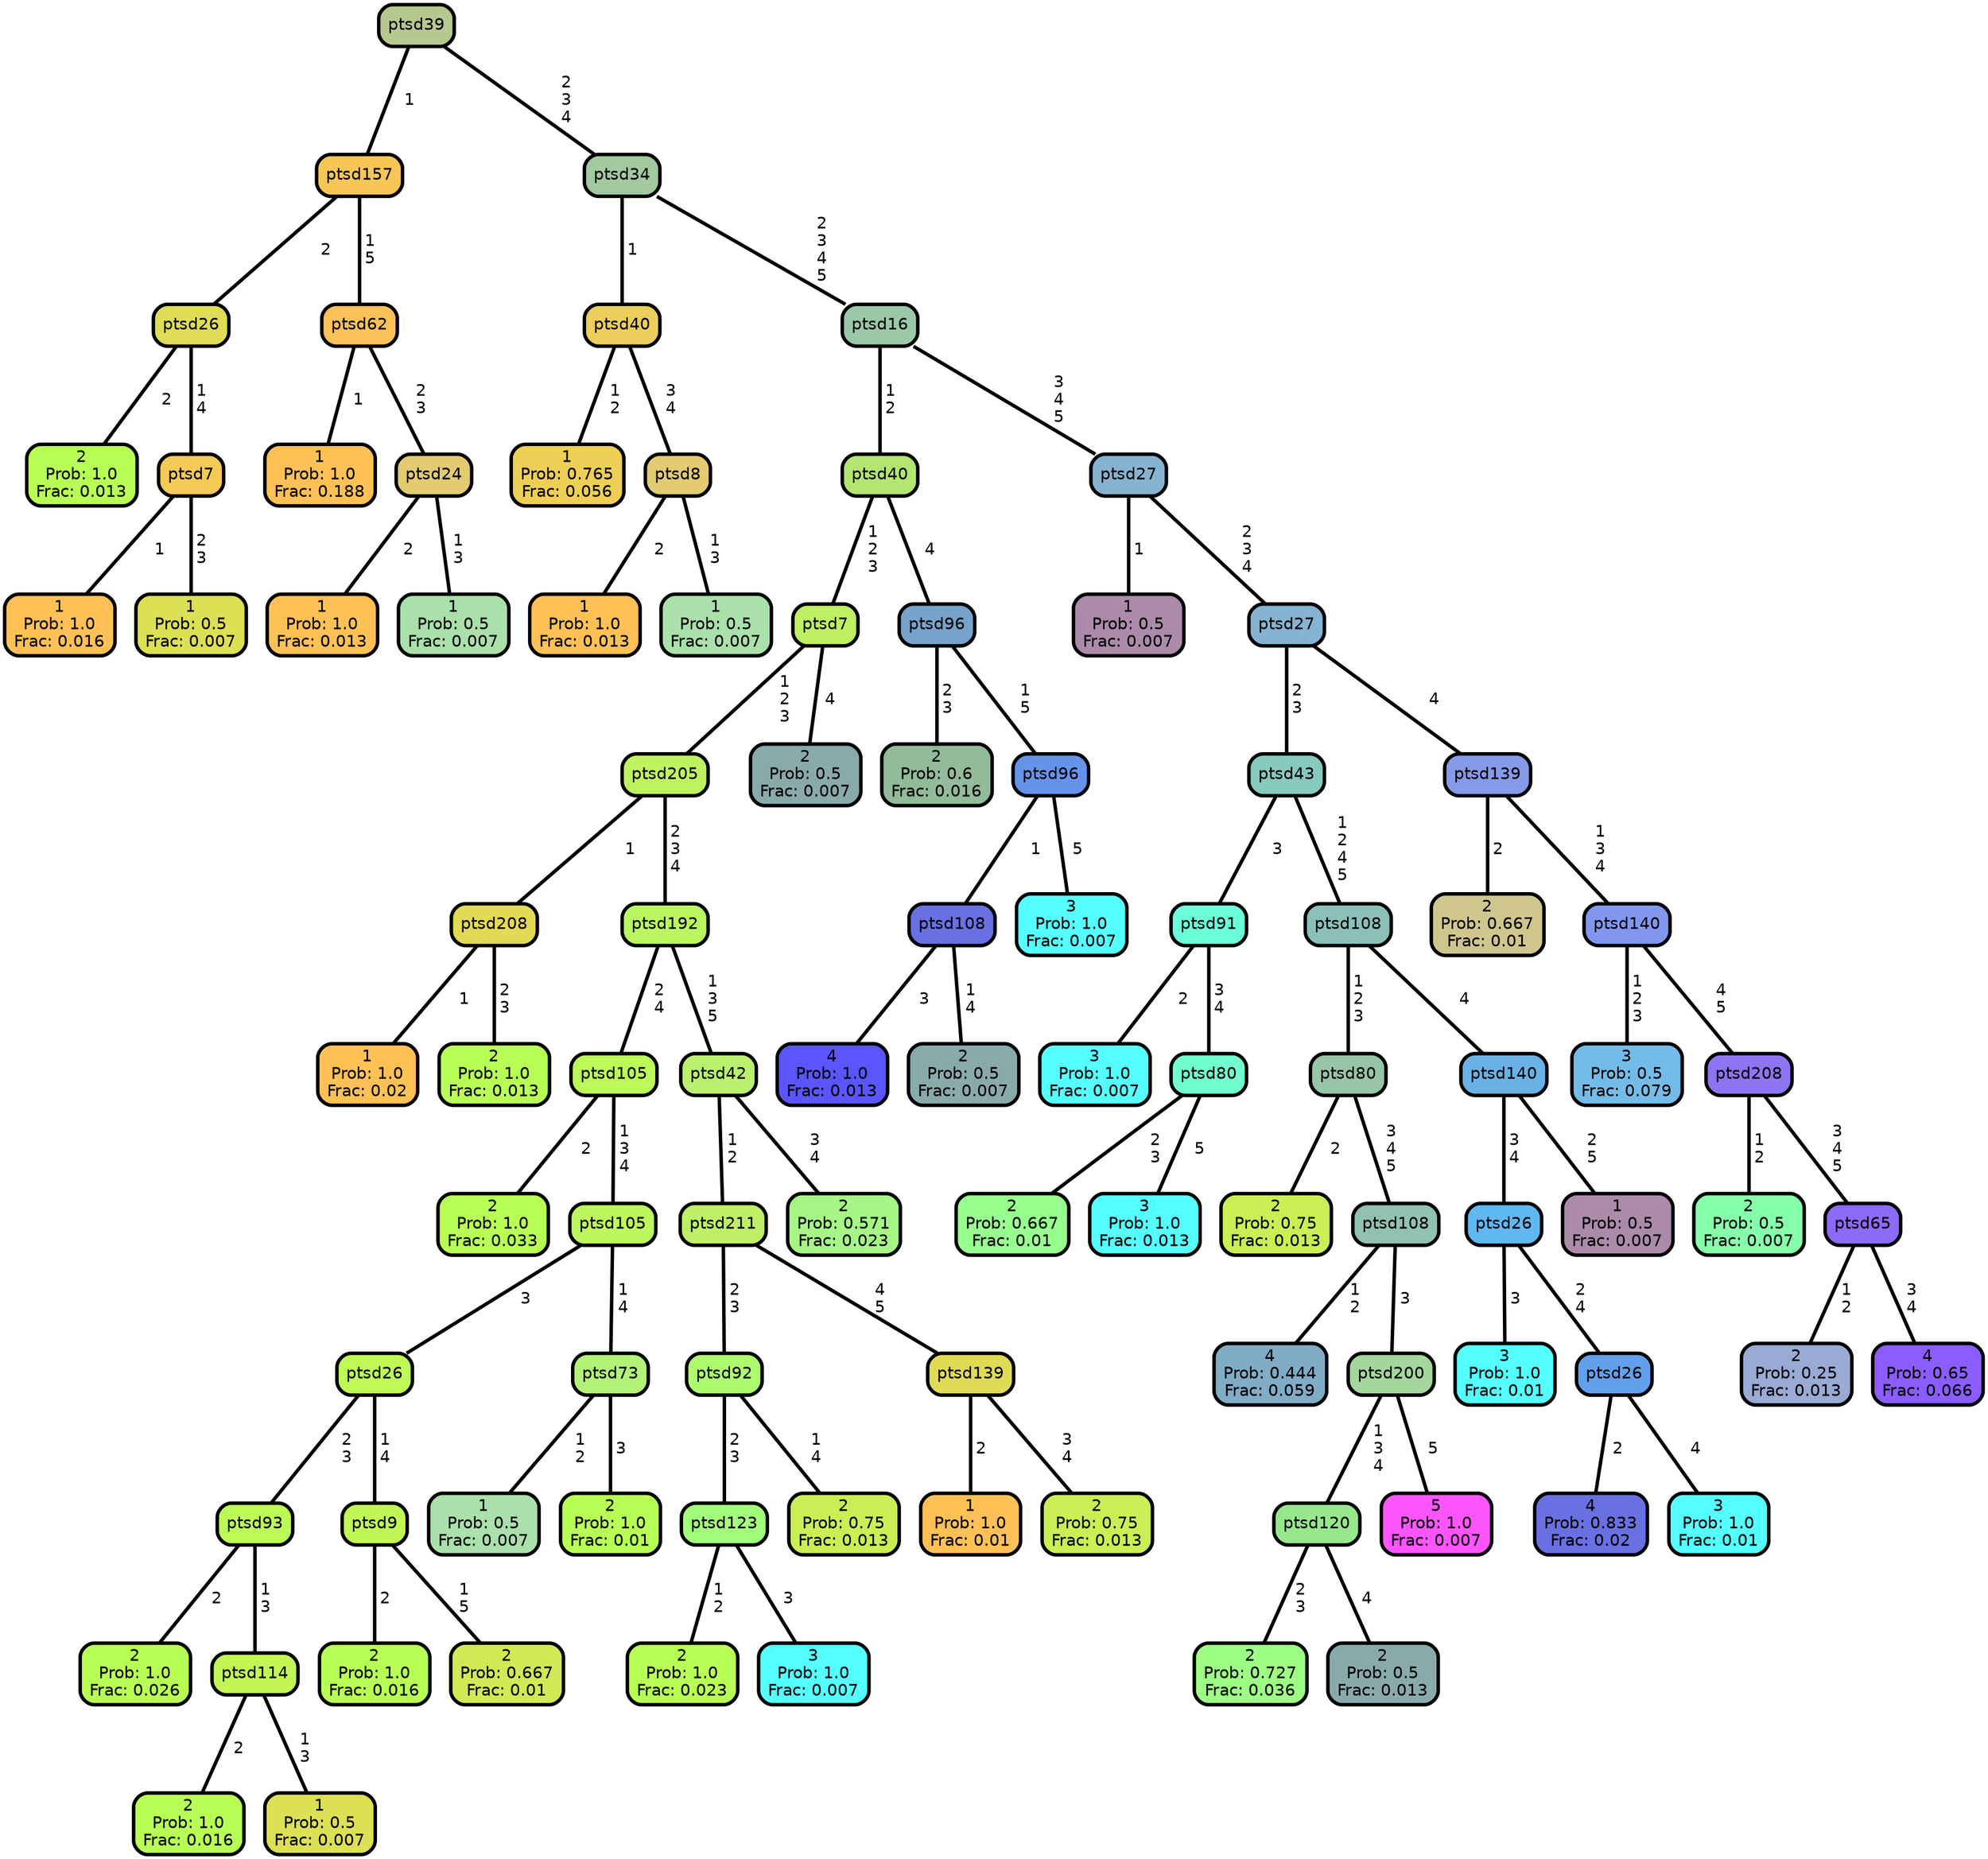 graph Tree {
node [shape=box, style="filled, rounded",color="black",penwidth="3",fontcolor="black",                 fontname=helvetica] ;
graph [ranksep="0 equally", splines=straight,                 bgcolor=transparent, dpi=60] ;
edge [fontname=helvetica, color=black] ;
0 [label="2
Prob: 1.0
Frac: 0.013", fillcolor="#b8ff55"] ;
1 [label="ptsd26",href=".//ptsd26.svg", fillcolor="#dedd55"] ;
2 [label="1
Prob: 1.0
Frac: 0.016", fillcolor="#ffc155"] ;
3 [label="ptsd7",href=".//ptsd7.svg", fillcolor="#f4c955"] ;
4 [label="1
Prob: 0.5
Frac: 0.007", fillcolor="#dbe055"] ;
5 [label="ptsd157",href=".//ptsd157.svg", fillcolor="#f7c657"] ;
6 [label="1
Prob: 1.0
Frac: 0.188", fillcolor="#ffc155"] ;
7 [label="ptsd62",href=".//ptsd62.svg", fillcolor="#fcc157"] ;
8 [label="1
Prob: 1.0
Frac: 0.013", fillcolor="#ffc155"] ;
9 [label="ptsd24",href=".//ptsd24.svg", fillcolor="#e2cb71"] ;
10 [label="1
Prob: 0.5
Frac: 0.007", fillcolor="#aae0aa"] ;
11 [label="ptsd39",href=".//ptsd39.svg", fillcolor="#b7c88e"] ;
12 [label="1
Prob: 0.765
Frac: 0.056", fillcolor="#eecf55"] ;
13 [label="ptsd40",href=".//ptsd40.svg", fillcolor="#ebce5c"] ;
14 [label="1
Prob: 1.0
Frac: 0.013", fillcolor="#ffc155"] ;
15 [label="ptsd8",href=".//ptsd8.svg", fillcolor="#e2cb71"] ;
16 [label="1
Prob: 0.5
Frac: 0.007", fillcolor="#aae0aa"] ;
17 [label="ptsd34",href=".//ptsd34.svg", fillcolor="#a2c99f"] ;
18 [label="1
Prob: 1.0
Frac: 0.02", fillcolor="#ffc155"] ;
19 [label="ptsd208",href=".//ptsd208.svg", fillcolor="#e2d955"] ;
20 [label="2
Prob: 1.0
Frac: 0.013", fillcolor="#b8ff55"] ;
21 [label="ptsd205",href=".//ptsd205.svg", fillcolor="#bff260"] ;
22 [label="2
Prob: 1.0
Frac: 0.033", fillcolor="#b8ff55"] ;
23 [label="ptsd105",href=".//ptsd105.svg", fillcolor="#bbfa59"] ;
24 [label="2
Prob: 1.0
Frac: 0.026", fillcolor="#b8ff55"] ;
25 [label="ptsd93",href=".//ptsd93.svg", fillcolor="#bcfa55"] ;
26 [label="2
Prob: 1.0
Frac: 0.016", fillcolor="#b8ff55"] ;
27 [label="ptsd114",href=".//ptsd114.svg", fillcolor="#c2f655"] ;
28 [label="1
Prob: 0.5
Frac: 0.007", fillcolor="#dbe055"] ;
29 [label="ptsd26",href=".//ptsd26.svg", fillcolor="#bef955"] ;
30 [label="2
Prob: 1.0
Frac: 0.016", fillcolor="#b8ff55"] ;
31 [label="ptsd9",href=".//ptsd9.svg", fillcolor="#c0f755"] ;
32 [label="2
Prob: 0.667
Frac: 0.01", fillcolor="#cfea55"] ;
33 [label="ptsd105",href=".//ptsd105.svg", fillcolor="#bcf85b"] ;
34 [label="1
Prob: 0.5
Frac: 0.007", fillcolor="#aae0aa"] ;
35 [label="ptsd73",href=".//ptsd73.svg", fillcolor="#b2f277"] ;
36 [label="2
Prob: 1.0
Frac: 0.01", fillcolor="#b8ff55"] ;
37 [label="ptsd192",href=".//ptsd192.svg", fillcolor="#baf662"] ;
38 [label="2
Prob: 1.0
Frac: 0.023", fillcolor="#b8ff55"] ;
39 [label="ptsd123",href=".//ptsd123.svg", fillcolor="#a2ff7a"] ;
40 [label="3
Prob: 1.0
Frac: 0.007", fillcolor="#55ffff"] ;
41 [label="ptsd92",href=".//ptsd92.svg", fillcolor="#aefa6f"] ;
42 [label="2
Prob: 0.75
Frac: 0.013", fillcolor="#c9ef55"] ;
43 [label="ptsd211",href=".//ptsd211.svg", fillcolor="#bfef66"] ;
44 [label="1
Prob: 1.0
Frac: 0.01", fillcolor="#ffc155"] ;
45 [label="ptsd139",href=".//ptsd139.svg", fillcolor="#e0db55"] ;
46 [label="2
Prob: 0.75
Frac: 0.013", fillcolor="#c9ef55"] ;
47 [label="ptsd42",href=".//ptsd42.svg", fillcolor="#b9f16e"] ;
48 [label="2
Prob: 0.571
Frac: 0.023", fillcolor="#a5f685"] ;
49 [label="ptsd7",href=".//ptsd7.svg", fillcolor="#bef062"] ;
50 [label="2
Prob: 0.5
Frac: 0.007", fillcolor="#89aaaa"] ;
51 [label="ptsd40",href=".//ptsd40.svg", fillcolor="#b3e571"] ;
52 [label="2
Prob: 0.6
Frac: 0.016", fillcolor="#92bb99"] ;
53 [label="ptsd96",href=".//ptsd96.svg", fillcolor="#76a3ca"] ;
54 [label="4
Prob: 1.0
Frac: 0.013", fillcolor="#5a55ff"] ;
55 [label="ptsd108",href=".//ptsd108.svg", fillcolor="#6971e2"] ;
56 [label="2
Prob: 0.5
Frac: 0.007", fillcolor="#89aaaa"] ;
57 [label="ptsd96",href=".//ptsd96.svg", fillcolor="#6494e9"] ;
58 [label="3
Prob: 1.0
Frac: 0.007", fillcolor="#55ffff"] ;
59 [label="ptsd16",href=".//ptsd16.svg", fillcolor="#9ac9a7"] ;
60 [label="1
Prob: 0.5
Frac: 0.007", fillcolor="#ac8baa"] ;
61 [label="ptsd27",href=".//ptsd27.svg", fillcolor="#86b3d0"] ;
62 [label="3
Prob: 1.0
Frac: 0.007", fillcolor="#55ffff"] ;
63 [label="ptsd91",href=".//ptsd91.svg", fillcolor="#6bffd9"] ;
64 [label="2
Prob: 0.667
Frac: 0.01", fillcolor="#97ff8d"] ;
65 [label="ptsd80",href=".//ptsd80.svg", fillcolor="#71ffce"] ;
66 [label="3
Prob: 1.0
Frac: 0.013", fillcolor="#55ffff"] ;
67 [label="ptsd43",href=".//ptsd43.svg", fillcolor="#86c9bd"] ;
68 [label="2
Prob: 0.75
Frac: 0.013", fillcolor="#c9ef55"] ;
69 [label="ptsd80",href=".//ptsd80.svg", fillcolor="#97c5a7"] ;
70 [label="4
Prob: 0.444
Frac: 0.059", fillcolor="#80acc6"] ;
71 [label="ptsd108",href=".//ptsd108.svg", fillcolor="#91c1b1"] ;
72 [label="2
Prob: 0.727
Frac: 0.036", fillcolor="#9dff83"] ;
73 [label="ptsd120",href=".//ptsd120.svg", fillcolor="#97e88d"] ;
74 [label="2
Prob: 0.5
Frac: 0.013", fillcolor="#89aaaa"] ;
75 [label="ptsd200",href=".//ptsd200.svg", fillcolor="#a3d79b"] ;
76 [label="5
Prob: 1.0
Frac: 0.007", fillcolor="#ff55ff"] ;
77 [label="ptsd108",href=".//ptsd108.svg", fillcolor="#8bc0b8"] ;
78 [label="3
Prob: 1.0
Frac: 0.01", fillcolor="#55ffff"] ;
79 [label="ptsd26",href=".//ptsd26.svg", fillcolor="#5fb8f0"] ;
80 [label="4
Prob: 0.833
Frac: 0.02", fillcolor="#6971e2"] ;
81 [label="ptsd26",href=".//ptsd26.svg", fillcolor="#62a0ec"] ;
82 [label="3
Prob: 1.0
Frac: 0.01", fillcolor="#55ffff"] ;
83 [label="ptsd140",href=".//ptsd140.svg", fillcolor="#6ab1e6"] ;
84 [label="1
Prob: 0.5
Frac: 0.007", fillcolor="#ac8baa"] ;
85 [label="ptsd27",href=".//ptsd27.svg", fillcolor="#86b3d1"] ;
86 [label="2
Prob: 0.667
Frac: 0.01", fillcolor="#cfc68d"] ;
87 [label="ptsd139",href=".//ptsd139.svg", fillcolor="#859ae8"] ;
88 [label="3
Prob: 0.5
Frac: 0.079", fillcolor="#73bce9"] ;
89 [label="ptsd140",href=".//ptsd140.svg", fillcolor="#8197ee"] ;
90 [label="2
Prob: 0.5
Frac: 0.007", fillcolor="#86ffaa"] ;
91 [label="ptsd208",href=".//ptsd208.svg", fillcolor="#8d75f1"] ;
92 [label="2
Prob: 0.25
Frac: 0.013", fillcolor="#99aad4"] ;
93 [label="ptsd65",href=".//ptsd65.svg", fillcolor="#8d6af7"] ;
94 [label="4
Prob: 0.65
Frac: 0.066", fillcolor="#8b5dff"] ;
1 -- 0 [label=" 2",penwidth=3] ;
1 -- 3 [label=" 1\n 4",penwidth=3] ;
3 -- 2 [label=" 1",penwidth=3] ;
3 -- 4 [label=" 2\n 3",penwidth=3] ;
5 -- 1 [label=" 2",penwidth=3] ;
5 -- 7 [label=" 1\n 5",penwidth=3] ;
7 -- 6 [label=" 1",penwidth=3] ;
7 -- 9 [label=" 2\n 3",penwidth=3] ;
9 -- 8 [label=" 2",penwidth=3] ;
9 -- 10 [label=" 1\n 3",penwidth=3] ;
11 -- 5 [label=" 1",penwidth=3] ;
11 -- 17 [label=" 2\n 3\n 4",penwidth=3] ;
13 -- 12 [label=" 1\n 2",penwidth=3] ;
13 -- 15 [label=" 3\n 4",penwidth=3] ;
15 -- 14 [label=" 2",penwidth=3] ;
15 -- 16 [label=" 1\n 3",penwidth=3] ;
17 -- 13 [label=" 1",penwidth=3] ;
17 -- 59 [label=" 2\n 3\n 4\n 5",penwidth=3] ;
19 -- 18 [label=" 1",penwidth=3] ;
19 -- 20 [label=" 2\n 3",penwidth=3] ;
21 -- 19 [label=" 1",penwidth=3] ;
21 -- 37 [label=" 2\n 3\n 4",penwidth=3] ;
23 -- 22 [label=" 2",penwidth=3] ;
23 -- 33 [label=" 1\n 3\n 4",penwidth=3] ;
25 -- 24 [label=" 2",penwidth=3] ;
25 -- 27 [label=" 1\n 3",penwidth=3] ;
27 -- 26 [label=" 2",penwidth=3] ;
27 -- 28 [label=" 1\n 3",penwidth=3] ;
29 -- 25 [label=" 2\n 3",penwidth=3] ;
29 -- 31 [label=" 1\n 4",penwidth=3] ;
31 -- 30 [label=" 2",penwidth=3] ;
31 -- 32 [label=" 1\n 5",penwidth=3] ;
33 -- 29 [label=" 3",penwidth=3] ;
33 -- 35 [label=" 1\n 4",penwidth=3] ;
35 -- 34 [label=" 1\n 2",penwidth=3] ;
35 -- 36 [label=" 3",penwidth=3] ;
37 -- 23 [label=" 2\n 4",penwidth=3] ;
37 -- 47 [label=" 1\n 3\n 5",penwidth=3] ;
39 -- 38 [label=" 1\n 2",penwidth=3] ;
39 -- 40 [label=" 3",penwidth=3] ;
41 -- 39 [label=" 2\n 3",penwidth=3] ;
41 -- 42 [label=" 1\n 4",penwidth=3] ;
43 -- 41 [label=" 2\n 3",penwidth=3] ;
43 -- 45 [label=" 4\n 5",penwidth=3] ;
45 -- 44 [label=" 2",penwidth=3] ;
45 -- 46 [label=" 3\n 4",penwidth=3] ;
47 -- 43 [label=" 1\n 2",penwidth=3] ;
47 -- 48 [label=" 3\n 4",penwidth=3] ;
49 -- 21 [label=" 1\n 2\n 3",penwidth=3] ;
49 -- 50 [label=" 4",penwidth=3] ;
51 -- 49 [label=" 1\n 2\n 3",penwidth=3] ;
51 -- 53 [label=" 4",penwidth=3] ;
53 -- 52 [label=" 2\n 3",penwidth=3] ;
53 -- 57 [label=" 1\n 5",penwidth=3] ;
55 -- 54 [label=" 3",penwidth=3] ;
55 -- 56 [label=" 1\n 4",penwidth=3] ;
57 -- 55 [label=" 1",penwidth=3] ;
57 -- 58 [label=" 5",penwidth=3] ;
59 -- 51 [label=" 1\n 2",penwidth=3] ;
59 -- 61 [label=" 3\n 4\n 5",penwidth=3] ;
61 -- 60 [label=" 1",penwidth=3] ;
61 -- 85 [label=" 2\n 3\n 4",penwidth=3] ;
63 -- 62 [label=" 2",penwidth=3] ;
63 -- 65 [label=" 3\n 4",penwidth=3] ;
65 -- 64 [label=" 2\n 3",penwidth=3] ;
65 -- 66 [label=" 5",penwidth=3] ;
67 -- 63 [label=" 3",penwidth=3] ;
67 -- 77 [label=" 1\n 2\n 4\n 5",penwidth=3] ;
69 -- 68 [label=" 2",penwidth=3] ;
69 -- 71 [label=" 3\n 4\n 5",penwidth=3] ;
71 -- 70 [label=" 1\n 2",penwidth=3] ;
71 -- 75 [label=" 3",penwidth=3] ;
73 -- 72 [label=" 2\n 3",penwidth=3] ;
73 -- 74 [label=" 4",penwidth=3] ;
75 -- 73 [label=" 1\n 3\n 4",penwidth=3] ;
75 -- 76 [label=" 5",penwidth=3] ;
77 -- 69 [label=" 1\n 2\n 3",penwidth=3] ;
77 -- 83 [label=" 4",penwidth=3] ;
79 -- 78 [label=" 3",penwidth=3] ;
79 -- 81 [label=" 2\n 4",penwidth=3] ;
81 -- 80 [label=" 2",penwidth=3] ;
81 -- 82 [label=" 4",penwidth=3] ;
83 -- 79 [label=" 3\n 4",penwidth=3] ;
83 -- 84 [label=" 2\n 5",penwidth=3] ;
85 -- 67 [label=" 2\n 3",penwidth=3] ;
85 -- 87 [label=" 4",penwidth=3] ;
87 -- 86 [label=" 2",penwidth=3] ;
87 -- 89 [label=" 1\n 3\n 4",penwidth=3] ;
89 -- 88 [label=" 1\n 2\n 3",penwidth=3] ;
89 -- 91 [label=" 4\n 5",penwidth=3] ;
91 -- 90 [label=" 1\n 2",penwidth=3] ;
91 -- 93 [label=" 3\n 4\n 5",penwidth=3] ;
93 -- 92 [label=" 1\n 2",penwidth=3] ;
93 -- 94 [label=" 3\n 4",penwidth=3] ;
{rank = same;}}
